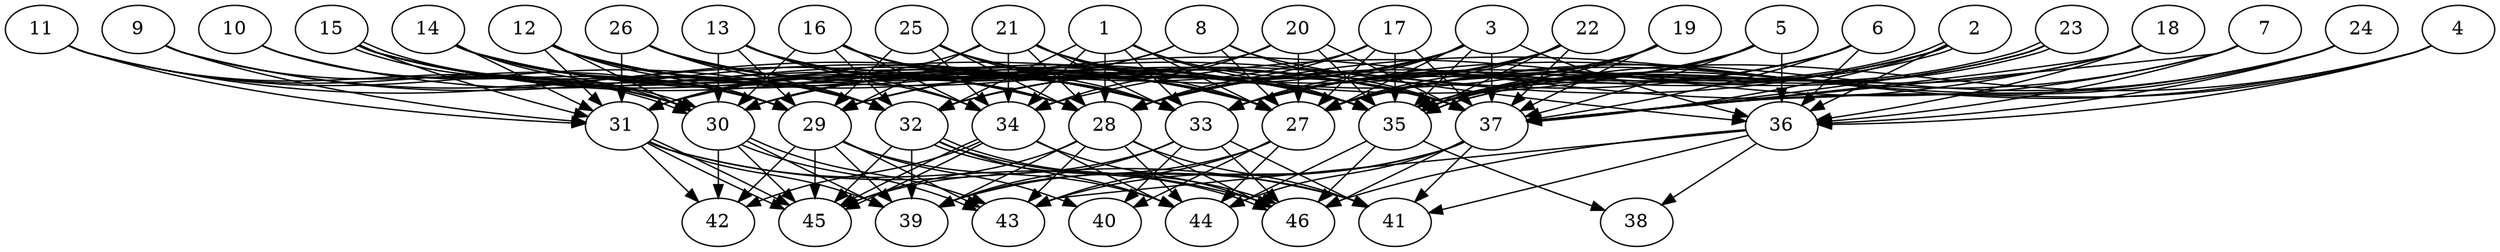 // DAG (tier=3-complex, mode=compute, n=46, ccr=0.462, fat=0.779, density=0.757, regular=0.256, jump=0.223, mindata=1048576, maxdata=16777216)
// DAG automatically generated by daggen at Sun Aug 24 16:33:34 2025
// /home/ermia/Project/Environments/daggen/bin/daggen --dot --ccr 0.462 --fat 0.779 --regular 0.256 --density 0.757 --jump 0.223 --mindata 1048576 --maxdata 16777216 -n 46 
digraph G {
  1 [size="22815561331854628", alpha="0.19", expect_size="11407780665927314"]
  1 -> 27 [size ="19534350123008"]
  1 -> 28 [size ="19534350123008"]
  1 -> 32 [size ="19534350123008"]
  1 -> 33 [size ="19534350123008"]
  1 -> 34 [size ="19534350123008"]
  1 -> 35 [size ="19534350123008"]
  1 -> 37 [size ="19534350123008"]
  2 [size="1053893794078002249728", alpha="0.05", expect_size="526946897039001124864"]
  2 -> 27 [size ="828491171889152"]
  2 -> 28 [size ="828491171889152"]
  2 -> 29 [size ="828491171889152"]
  2 -> 33 [size ="828491171889152"]
  2 -> 35 [size ="828491171889152"]
  2 -> 35 [size ="828491171889152"]
  2 -> 36 [size ="828491171889152"]
  2 -> 37 [size ="828491171889152"]
  3 [size="11361162133948584", alpha="0.18", expect_size="5680581066974292"]
  3 -> 27 [size ="219473038540800"]
  3 -> 28 [size ="219473038540800"]
  3 -> 30 [size ="219473038540800"]
  3 -> 32 [size ="219473038540800"]
  3 -> 33 [size ="219473038540800"]
  3 -> 35 [size ="219473038540800"]
  3 -> 36 [size ="219473038540800"]
  3 -> 37 [size ="219473038540800"]
  4 [size="8866973974125122", alpha="0.06", expect_size="4433486987062561"]
  4 -> 28 [size ="445805022412800"]
  4 -> 35 [size ="445805022412800"]
  4 -> 36 [size ="445805022412800"]
  4 -> 37 [size ="445805022412800"]
  5 [size="3652995207104305664", alpha="0.02", expect_size="1826497603552152832"]
  5 -> 31 [size ="1679113303621632"]
  5 -> 32 [size ="1679113303621632"]
  5 -> 33 [size ="1679113303621632"]
  5 -> 35 [size ="1679113303621632"]
  5 -> 36 [size ="1679113303621632"]
  5 -> 37 [size ="1679113303621632"]
  6 [size="1167506688685100761088", alpha="0.16", expect_size="583753344342550380544"]
  6 -> 28 [size ="887012156506112"]
  6 -> 32 [size ="887012156506112"]
  6 -> 33 [size ="887012156506112"]
  6 -> 36 [size ="887012156506112"]
  6 -> 37 [size ="887012156506112"]
  7 [size="1174678839815473664", alpha="0.11", expect_size="587339419907736832"]
  7 -> 27 [size ="476905786572800"]
  7 -> 34 [size ="476905786572800"]
  7 -> 36 [size ="476905786572800"]
  7 -> 37 [size ="476905786572800"]
  8 [size="32908017139404400", alpha="0.13", expect_size="16454008569702200"]
  8 -> 27 [size ="881844102889472"]
  8 -> 30 [size ="881844102889472"]
  8 -> 31 [size ="881844102889472"]
  8 -> 36 [size ="881844102889472"]
  8 -> 37 [size ="881844102889472"]
  9 [size="4773242709630583808", alpha="0.09", expect_size="2386621354815291904"]
  9 -> 28 [size ="1801613161267200"]
  9 -> 30 [size ="1801613161267200"]
  9 -> 31 [size ="1801613161267200"]
  9 -> 33 [size ="1801613161267200"]
  10 [size="3052319409740368384", alpha="0.01", expect_size="1526159704870184192"]
  10 -> 29 [size ="1512109305233408"]
  10 -> 30 [size ="1512109305233408"]
  10 -> 33 [size ="1512109305233408"]
  11 [size="443687551575995264", alpha="0.16", expect_size="221843775787997632"]
  11 -> 29 [size ="428606731845632"]
  11 -> 30 [size ="428606731845632"]
  11 -> 31 [size ="428606731845632"]
  11 -> 32 [size ="428606731845632"]
  11 -> 33 [size ="428606731845632"]
  12 [size="1546135109554229504", alpha="0.07", expect_size="773067554777114752"]
  12 -> 27 [size ="580121366888448"]
  12 -> 28 [size ="580121366888448"]
  12 -> 29 [size ="580121366888448"]
  12 -> 30 [size ="580121366888448"]
  12 -> 31 [size ="580121366888448"]
  12 -> 32 [size ="580121366888448"]
  12 -> 35 [size ="580121366888448"]
  12 -> 37 [size ="580121366888448"]
  13 [size="31542144404283592", alpha="0.03", expect_size="15771072202141796"]
  13 -> 27 [size ="788307994738688"]
  13 -> 28 [size ="788307994738688"]
  13 -> 29 [size ="788307994738688"]
  13 -> 30 [size ="788307994738688"]
  13 -> 33 [size ="788307994738688"]
  13 -> 34 [size ="788307994738688"]
  13 -> 35 [size ="788307994738688"]
  14 [size="2149421945509587714048", alpha="0.04", expect_size="1074710972754793857024"]
  14 -> 27 [size ="1332409660342272"]
  14 -> 28 [size ="1332409660342272"]
  14 -> 29 [size ="1332409660342272"]
  14 -> 30 [size ="1332409660342272"]
  14 -> 31 [size ="1332409660342272"]
  14 -> 32 [size ="1332409660342272"]
  14 -> 33 [size ="1332409660342272"]
  14 -> 35 [size ="1332409660342272"]
  15 [size="8965062678948628", alpha="0.20", expect_size="4482531339474314"]
  15 -> 27 [size ="393844340293632"]
  15 -> 28 [size ="393844340293632"]
  15 -> 30 [size ="393844340293632"]
  15 -> 30 [size ="393844340293632"]
  15 -> 31 [size ="393844340293632"]
  15 -> 32 [size ="393844340293632"]
  15 -> 33 [size ="393844340293632"]
  15 -> 35 [size ="393844340293632"]
  16 [size="65059797558542912", alpha="0.13", expect_size="32529898779271456"]
  16 -> 27 [size ="1442647604461568"]
  16 -> 30 [size ="1442647604461568"]
  16 -> 32 [size ="1442647604461568"]
  16 -> 33 [size ="1442647604461568"]
  16 -> 34 [size ="1442647604461568"]
  16 -> 35 [size ="1442647604461568"]
  17 [size="753388170307902111744", alpha="0.06", expect_size="376694085153951055872"]
  17 -> 27 [size ="662372842733568"]
  17 -> 28 [size ="662372842733568"]
  17 -> 30 [size ="662372842733568"]
  17 -> 35 [size ="662372842733568"]
  17 -> 37 [size ="662372842733568"]
  18 [size="4123898285550721536", alpha="0.04", expect_size="2061949142775360768"]
  18 -> 29 [size ="1547680467648512"]
  18 -> 35 [size ="1547680467648512"]
  18 -> 36 [size ="1547680467648512"]
  18 -> 37 [size ="1547680467648512"]
  19 [size="1963231197635938", alpha="0.12", expect_size="981615598817969"]
  19 -> 27 [size ="70548193280000"]
  19 -> 30 [size ="70548193280000"]
  19 -> 35 [size ="70548193280000"]
  19 -> 37 [size ="70548193280000"]
  20 [size="2804978795348735", alpha="0.16", expect_size="1402489397674367"]
  20 -> 27 [size ="192067456204800"]
  20 -> 30 [size ="192067456204800"]
  20 -> 34 [size ="192067456204800"]
  20 -> 35 [size ="192067456204800"]
  20 -> 37 [size ="192067456204800"]
  21 [size="30691092267156240", alpha="0.09", expect_size="15345546133578120"]
  21 -> 27 [size ="1131692215500800"]
  21 -> 28 [size ="1131692215500800"]
  21 -> 29 [size ="1131692215500800"]
  21 -> 31 [size ="1131692215500800"]
  21 -> 33 [size ="1131692215500800"]
  21 -> 34 [size ="1131692215500800"]
  21 -> 35 [size ="1131692215500800"]
  21 -> 37 [size ="1131692215500800"]
  22 [size="3542594426496322895872", alpha="0.06", expect_size="1771297213248161447936"]
  22 -> 27 [size ="1859106533015552"]
  22 -> 29 [size ="1859106533015552"]
  22 -> 33 [size ="1859106533015552"]
  22 -> 35 [size ="1859106533015552"]
  22 -> 37 [size ="1859106533015552"]
  23 [size="183949051417548736", alpha="0.20", expect_size="91974525708774368"]
  23 -> 27 [size ="152304581869568"]
  23 -> 33 [size ="152304581869568"]
  23 -> 35 [size ="152304581869568"]
  23 -> 35 [size ="152304581869568"]
  23 -> 37 [size ="152304581869568"]
  24 [size="25720733483834696", alpha="0.10", expect_size="12860366741917348"]
  24 -> 27 [size ="11171243491328"]
  24 -> 33 [size ="11171243491328"]
  24 -> 36 [size ="11171243491328"]
  24 -> 37 [size ="11171243491328"]
  25 [size="92096197489744128", alpha="0.18", expect_size="46048098744872064"]
  25 -> 27 [size ="40674716024832"]
  25 -> 28 [size ="40674716024832"]
  25 -> 29 [size ="40674716024832"]
  25 -> 33 [size ="40674716024832"]
  25 -> 34 [size ="40674716024832"]
  25 -> 35 [size ="40674716024832"]
  26 [size="22894033999589884", alpha="0.16", expect_size="11447016999794942"]
  26 -> 27 [size ="1087889580490752"]
  26 -> 28 [size ="1087889580490752"]
  26 -> 31 [size ="1087889580490752"]
  26 -> 32 [size ="1087889580490752"]
  26 -> 34 [size ="1087889580490752"]
  26 -> 37 [size ="1087889580490752"]
  27 [size="13106652523851350", alpha="0.17", expect_size="6553326261925675"]
  27 -> 39 [size ="845585108172800"]
  27 -> 40 [size ="845585108172800"]
  27 -> 43 [size ="845585108172800"]
  27 -> 44 [size ="845585108172800"]
  28 [size="231686765776176224", alpha="0.19", expect_size="115843382888088112"]
  28 -> 39 [size ="200753348083712"]
  28 -> 41 [size ="200753348083712"]
  28 -> 43 [size ="200753348083712"]
  28 -> 44 [size ="200753348083712"]
  28 -> 45 [size ="200753348083712"]
  28 -> 46 [size ="200753348083712"]
  29 [size="44712111727917288", alpha="0.11", expect_size="22356055863958644"]
  29 -> 39 [size ="1049450302668800"]
  29 -> 40 [size ="1049450302668800"]
  29 -> 42 [size ="1049450302668800"]
  29 -> 43 [size ="1049450302668800"]
  29 -> 44 [size ="1049450302668800"]
  29 -> 45 [size ="1049450302668800"]
  30 [size="307239054644869568", alpha="0.16", expect_size="153619527322434784"]
  30 -> 39 [size ="789772419203072"]
  30 -> 42 [size ="789772419203072"]
  30 -> 43 [size ="789772419203072"]
  30 -> 43 [size ="789772419203072"]
  30 -> 45 [size ="789772419203072"]
  31 [size="221834944201167008", alpha="0.07", expect_size="110917472100583504"]
  31 -> 39 [size ="347905772748800"]
  31 -> 41 [size ="347905772748800"]
  31 -> 42 [size ="347905772748800"]
  31 -> 45 [size ="347905772748800"]
  31 -> 45 [size ="347905772748800"]
  31 -> 46 [size ="347905772748800"]
  32 [size="72171673608461744", alpha="0.01", expect_size="36085836804230872"]
  32 -> 39 [size ="2187395839557632"]
  32 -> 41 [size ="2187395839557632"]
  32 -> 44 [size ="2187395839557632"]
  32 -> 45 [size ="2187395839557632"]
  32 -> 46 [size ="2187395839557632"]
  32 -> 46 [size ="2187395839557632"]
  33 [size="10303269488803836", alpha="0.19", expect_size="5151634744401918"]
  33 -> 39 [size ="212914984189952"]
  33 -> 40 [size ="212914984189952"]
  33 -> 41 [size ="212914984189952"]
  33 -> 45 [size ="212914984189952"]
  33 -> 46 [size ="212914984189952"]
  34 [size="24184060329811200", alpha="0.11", expect_size="12092030164905600"]
  34 -> 42 [size ="2062443295539200"]
  34 -> 44 [size ="2062443295539200"]
  34 -> 45 [size ="2062443295539200"]
  34 -> 45 [size ="2062443295539200"]
  34 -> 46 [size ="2062443295539200"]
  35 [size="2134472918864504", alpha="0.09", expect_size="1067236459432252"]
  35 -> 38 [size ="141218935734272"]
  35 -> 44 [size ="141218935734272"]
  35 -> 46 [size ="141218935734272"]
  36 [size="4599644584674588", alpha="0.02", expect_size="2299822292337294"]
  36 -> 38 [size ="522473242099712"]
  36 -> 41 [size ="522473242099712"]
  36 -> 43 [size ="522473242099712"]
  36 -> 46 [size ="522473242099712"]
  37 [size="2334247713326822912", alpha="0.04", expect_size="1167123856663411456"]
  37 -> 39 [size ="966885185159168"]
  37 -> 41 [size ="966885185159168"]
  37 -> 43 [size ="966885185159168"]
  37 -> 44 [size ="966885185159168"]
  37 -> 46 [size ="966885185159168"]
  38 [size="53231377402480104", alpha="0.03", expect_size="26615688701240052"]
  39 [size="2221678568117561856", alpha="0.12", expect_size="1110839284058780928"]
  40 [size="3920050580284000", alpha="0.09", expect_size="1960025290142000"]
  41 [size="2427388513937701", alpha="0.01", expect_size="1213694256968850"]
  42 [size="1724573914783645958144", alpha="0.18", expect_size="862286957391822979072"]
  43 [size="124707428558738292736", alpha="0.14", expect_size="62353714279369146368"]
  44 [size="4521224706198610116608", alpha="0.12", expect_size="2260612353099305058304"]
  45 [size="789561307347889946624", alpha="0.06", expect_size="394780653673944973312"]
  46 [size="5617979268204191744", alpha="0.13", expect_size="2808989634102095872"]
}